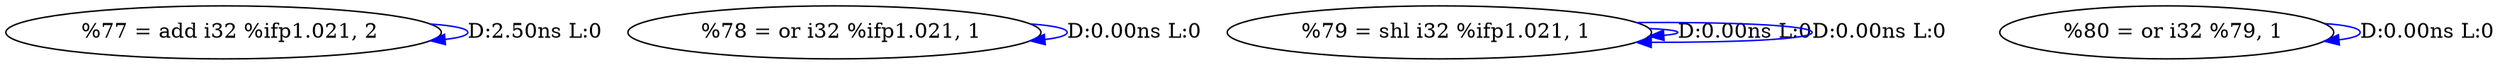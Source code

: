 digraph {
Node0x2ee7b80[label="  %77 = add i32 %ifp1.021, 2"];
Node0x2ee7b80 -> Node0x2ee7b80[label="D:2.50ns L:0",color=blue];
Node0x2ee7c60[label="  %78 = or i32 %ifp1.021, 1"];
Node0x2ee7c60 -> Node0x2ee7c60[label="D:0.00ns L:0",color=blue];
Node0x2ee7d40[label="  %79 = shl i32 %ifp1.021, 1"];
Node0x2ee7d40 -> Node0x2ee7d40[label="D:0.00ns L:0",color=blue];
Node0x2ee7d40 -> Node0x2ee7d40[label="D:0.00ns L:0",color=blue];
Node0x2ee7e20[label="  %80 = or i32 %79, 1"];
Node0x2ee7e20 -> Node0x2ee7e20[label="D:0.00ns L:0",color=blue];
}
